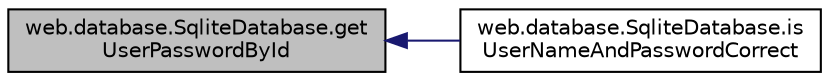 digraph "web.database.SqliteDatabase.getUserPasswordById"
{
  edge [fontname="Helvetica",fontsize="10",labelfontname="Helvetica",labelfontsize="10"];
  node [fontname="Helvetica",fontsize="10",shape=record];
  rankdir="LR";
  Node1 [label="web.database.SqliteDatabase.get\lUserPasswordById",height=0.2,width=0.4,color="black", fillcolor="grey75", style="filled" fontcolor="black"];
  Node1 -> Node2 [dir="back",color="midnightblue",fontsize="10",style="solid",fontname="Helvetica"];
  Node2 [label="web.database.SqliteDatabase.is\lUserNameAndPasswordCorrect",height=0.2,width=0.4,color="black", fillcolor="white", style="filled",URL="$classweb_1_1database_1_1_sqlite_database.html#ab34aa657485cc920ea156d9e7bb913a8"];
}
